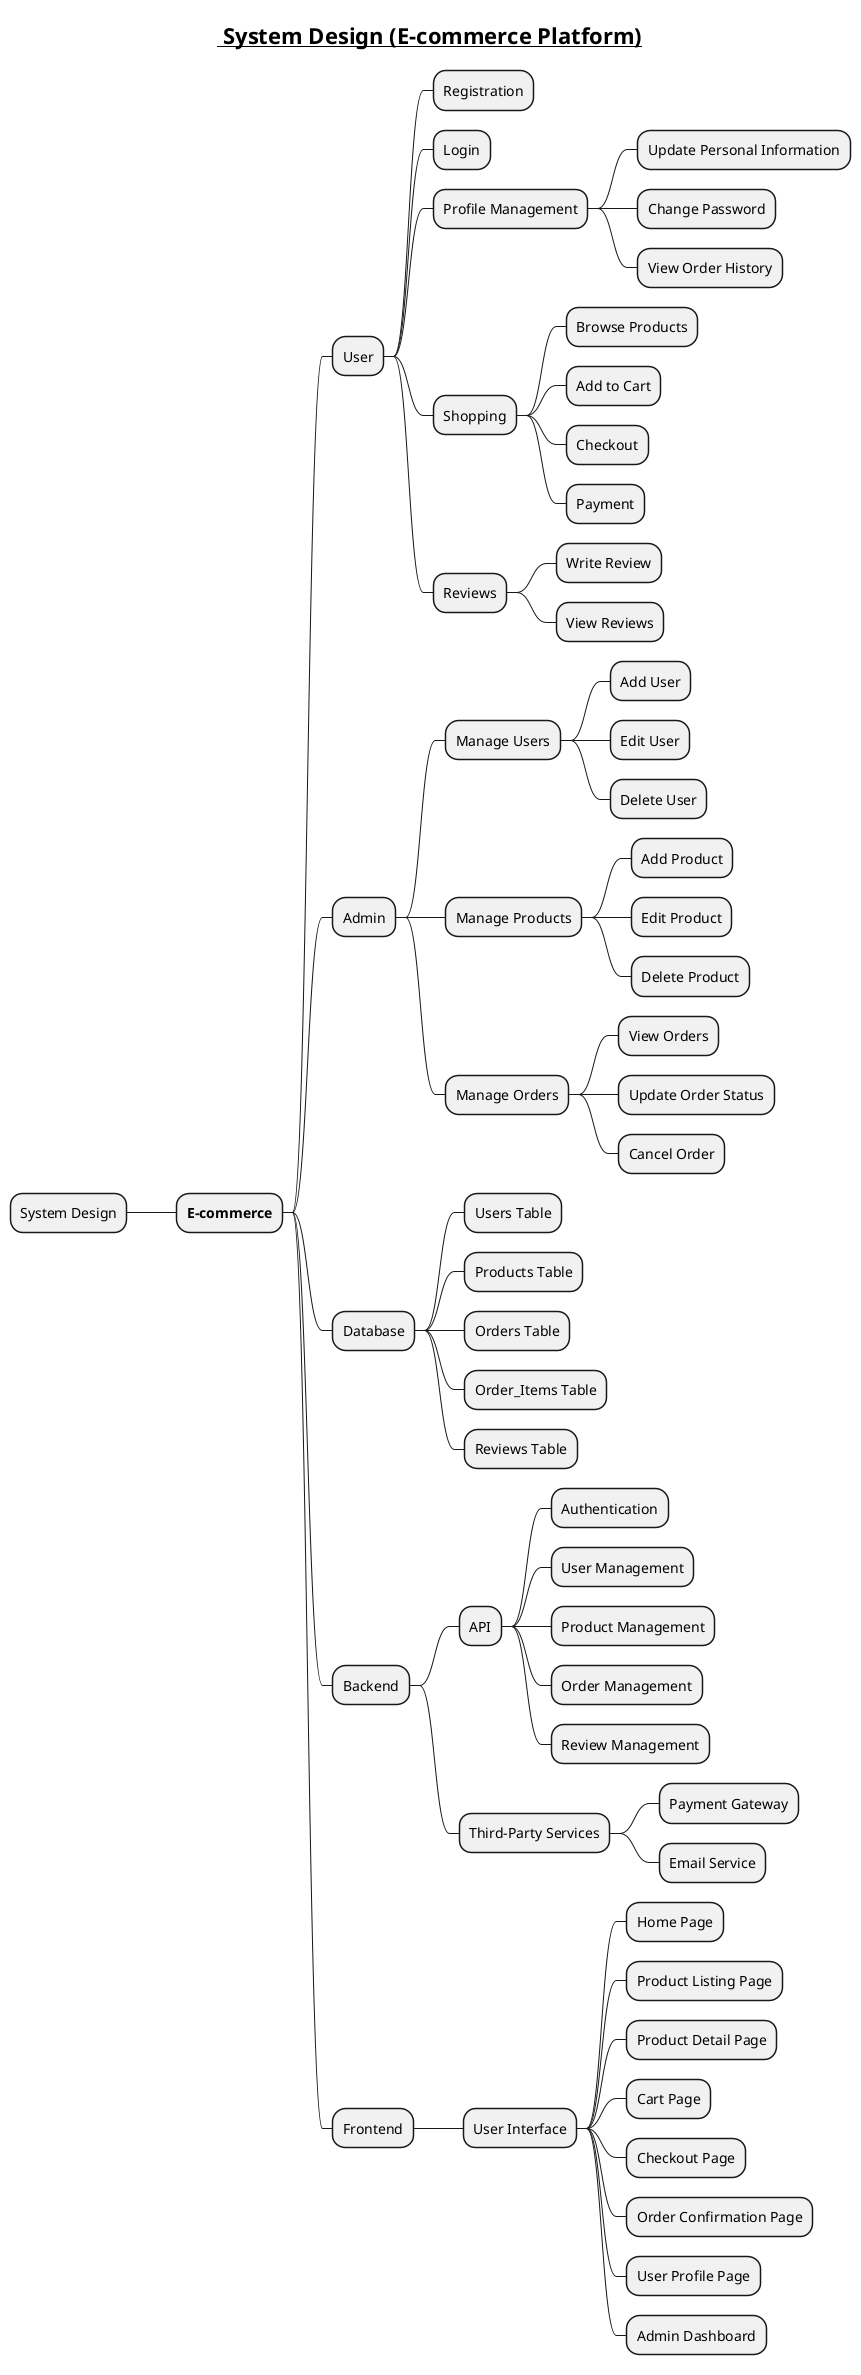 
@startmindmap

title =__ System Design (E-commerce Platform)__

* System Design
** **E-commerce**
*** User
**** Registration
**** Login
**** Profile Management
***** Update Personal Information
***** Change Password
***** View Order History
**** Shopping
***** Browse Products
***** Add to Cart
***** Checkout
***** Payment
**** Reviews
***** Write Review
***** View Reviews
*** Admin
**** Manage Users
***** Add User
***** Edit User
***** Delete User
**** Manage Products
***** Add Product
***** Edit Product
***** Delete Product
**** Manage Orders
***** View Orders
***** Update Order Status
***** Cancel Order
*** Database
**** Users Table
**** Products Table
**** Orders Table
**** Order_Items Table
**** Reviews Table
*** Backend
**** API
***** Authentication
***** User Management
***** Product Management
***** Order Management
***** Review Management
**** Third-Party Services
***** Payment Gateway
***** Email Service
*** Frontend
**** User Interface
***** Home Page
***** Product Listing Page
***** Product Detail Page
***** Cart Page
***** Checkout Page
***** Order Confirmation Page
***** User Profile Page
***** Admin Dashboard
@endmindmap
